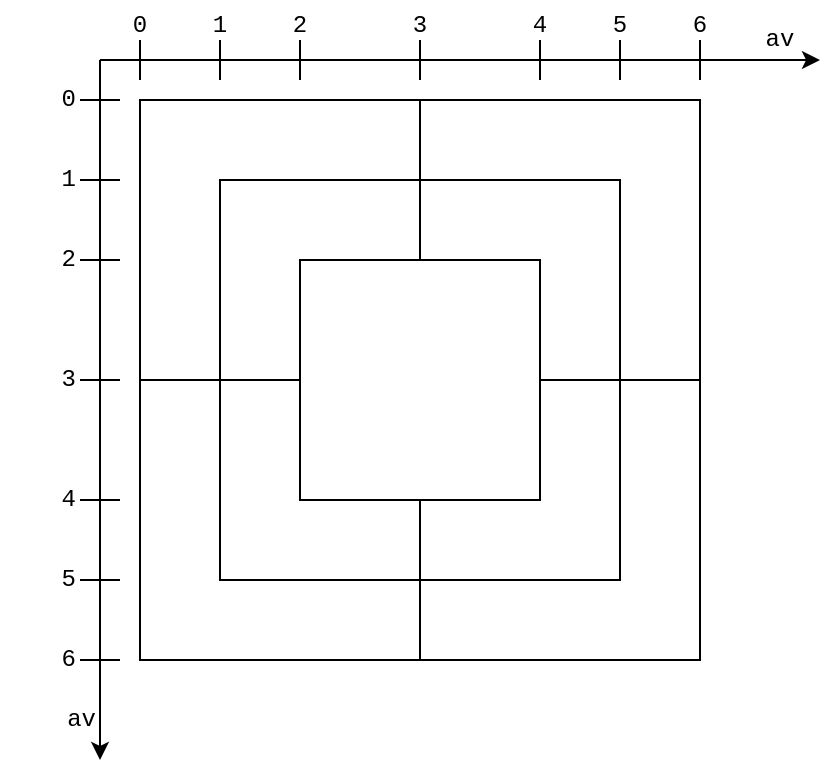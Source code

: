 <mxfile version="14.1.8" type="device"><diagram id="tfsHqX6ssO6htoZiEWo_" name="Page-1"><mxGraphModel dx="450" dy="272" grid="1" gridSize="10" guides="1" tooltips="1" connect="1" arrows="1" fold="1" page="1" pageScale="1" pageWidth="850" pageHeight="1100" math="0" shadow="0"><root><mxCell id="0"/><mxCell id="1" parent="0"/><mxCell id="H3wJhv5GGZoY_Qv-Iqlg-2" value="" style="endArrow=classic;html=1;fontFamily=Courier New;" parent="1" edge="1"><mxGeometry width="50" height="50" relative="1" as="geometry"><mxPoint x="200" y="280" as="sourcePoint"/><mxPoint x="560" y="280" as="targetPoint"/></mxGeometry></mxCell><mxCell id="H3wJhv5GGZoY_Qv-Iqlg-3" value="" style="endArrow=classic;html=1;fontFamily=Courier New;" parent="1" edge="1"><mxGeometry width="50" height="50" relative="1" as="geometry"><mxPoint x="200" y="280" as="sourcePoint"/><mxPoint x="200" y="630" as="targetPoint"/></mxGeometry></mxCell><mxCell id="H3wJhv5GGZoY_Qv-Iqlg-5" value="" style="whiteSpace=wrap;html=1;aspect=fixed;fillColor=none;fontFamily=Courier New;" parent="1" vertex="1"><mxGeometry x="220" y="300" width="280" height="280" as="geometry"/></mxCell><mxCell id="H3wJhv5GGZoY_Qv-Iqlg-6" value="" style="whiteSpace=wrap;html=1;aspect=fixed;fillColor=none;fontFamily=Courier New;" parent="1" vertex="1"><mxGeometry x="260" y="340" width="200" height="200" as="geometry"/></mxCell><mxCell id="H3wJhv5GGZoY_Qv-Iqlg-7" value="" style="whiteSpace=wrap;html=1;aspect=fixed;fillColor=none;fontFamily=Courier New;" parent="1" vertex="1"><mxGeometry x="300" y="380" width="120" height="120" as="geometry"/></mxCell><mxCell id="H3wJhv5GGZoY_Qv-Iqlg-8" value="" style="endArrow=none;html=1;exitX=0;exitY=0.5;exitDx=0;exitDy=0;entryX=0;entryY=0.5;entryDx=0;entryDy=0;fontFamily=Courier New;" parent="1" source="H3wJhv5GGZoY_Qv-Iqlg-5" target="H3wJhv5GGZoY_Qv-Iqlg-7" edge="1"><mxGeometry width="50" height="50" relative="1" as="geometry"><mxPoint x="360" y="480" as="sourcePoint"/><mxPoint x="410" y="430" as="targetPoint"/></mxGeometry></mxCell><mxCell id="H3wJhv5GGZoY_Qv-Iqlg-9" value="" style="endArrow=none;html=1;exitX=0.5;exitY=0;exitDx=0;exitDy=0;fontFamily=Courier New;" parent="1" source="H3wJhv5GGZoY_Qv-Iqlg-5" target="H3wJhv5GGZoY_Qv-Iqlg-7" edge="1"><mxGeometry width="50" height="50" relative="1" as="geometry"><mxPoint x="370" y="440" as="sourcePoint"/><mxPoint x="420" y="390" as="targetPoint"/></mxGeometry></mxCell><mxCell id="H3wJhv5GGZoY_Qv-Iqlg-10" value="" style="endArrow=none;html=1;exitX=1;exitY=0.5;exitDx=0;exitDy=0;entryX=1;entryY=0.5;entryDx=0;entryDy=0;fontFamily=Courier New;" parent="1" source="H3wJhv5GGZoY_Qv-Iqlg-5" target="H3wJhv5GGZoY_Qv-Iqlg-7" edge="1"><mxGeometry width="50" height="50" relative="1" as="geometry"><mxPoint x="370" y="440" as="sourcePoint"/><mxPoint x="420" y="390" as="targetPoint"/></mxGeometry></mxCell><mxCell id="H3wJhv5GGZoY_Qv-Iqlg-11" value="" style="endArrow=none;html=1;exitX=0.5;exitY=1;exitDx=0;exitDy=0;entryX=0.5;entryY=1;entryDx=0;entryDy=0;fontFamily=Courier New;" parent="1" source="H3wJhv5GGZoY_Qv-Iqlg-5" target="H3wJhv5GGZoY_Qv-Iqlg-7" edge="1"><mxGeometry width="50" height="50" relative="1" as="geometry"><mxPoint x="370" y="440" as="sourcePoint"/><mxPoint x="420" y="390" as="targetPoint"/></mxGeometry></mxCell><mxCell id="H3wJhv5GGZoY_Qv-Iqlg-12" value="" style="endArrow=none;html=1;fontFamily=Courier New;" parent="1" edge="1"><mxGeometry width="50" height="50" relative="1" as="geometry"><mxPoint x="220" y="290" as="sourcePoint"/><mxPoint x="220" y="270" as="targetPoint"/><Array as="points"><mxPoint x="220" y="290"/></Array></mxGeometry></mxCell><mxCell id="H3wJhv5GGZoY_Qv-Iqlg-14" value="" style="endArrow=none;html=1;fontFamily=Courier New;" parent="1" edge="1"><mxGeometry width="50" height="50" relative="1" as="geometry"><mxPoint x="260" y="290" as="sourcePoint"/><mxPoint x="260" y="270" as="targetPoint"/><Array as="points"><mxPoint x="260" y="290"/></Array></mxGeometry></mxCell><mxCell id="H3wJhv5GGZoY_Qv-Iqlg-15" value="" style="endArrow=none;html=1;fontFamily=Courier New;" parent="1" edge="1"><mxGeometry width="50" height="50" relative="1" as="geometry"><mxPoint x="300" y="290" as="sourcePoint"/><mxPoint x="300" y="270" as="targetPoint"/><Array as="points"><mxPoint x="300" y="290"/></Array></mxGeometry></mxCell><mxCell id="H3wJhv5GGZoY_Qv-Iqlg-16" value="" style="endArrow=none;html=1;fontFamily=Courier New;" parent="1" edge="1"><mxGeometry width="50" height="50" relative="1" as="geometry"><mxPoint x="360" y="290" as="sourcePoint"/><mxPoint x="360" y="270" as="targetPoint"/><Array as="points"><mxPoint x="360" y="290"/></Array></mxGeometry></mxCell><mxCell id="H3wJhv5GGZoY_Qv-Iqlg-17" value="" style="endArrow=none;html=1;fontFamily=Courier New;" parent="1" edge="1"><mxGeometry width="50" height="50" relative="1" as="geometry"><mxPoint x="420" y="290" as="sourcePoint"/><mxPoint x="420" y="270" as="targetPoint"/><Array as="points"><mxPoint x="420" y="290"/></Array></mxGeometry></mxCell><mxCell id="H3wJhv5GGZoY_Qv-Iqlg-18" value="" style="endArrow=none;html=1;fontFamily=Courier New;" parent="1" edge="1"><mxGeometry width="50" height="50" relative="1" as="geometry"><mxPoint x="460" y="290" as="sourcePoint"/><mxPoint x="460" y="270" as="targetPoint"/><Array as="points"><mxPoint x="460" y="290"/></Array></mxGeometry></mxCell><mxCell id="H3wJhv5GGZoY_Qv-Iqlg-19" value="" style="endArrow=none;html=1;fontFamily=Courier New;" parent="1" edge="1"><mxGeometry width="50" height="50" relative="1" as="geometry"><mxPoint x="500" y="290" as="sourcePoint"/><mxPoint x="500" y="270" as="targetPoint"/><Array as="points"><mxPoint x="500" y="290"/></Array></mxGeometry></mxCell><mxCell id="H3wJhv5GGZoY_Qv-Iqlg-20" value="0" style="text;html=1;strokeColor=none;fillColor=none;align=center;verticalAlign=bottom;whiteSpace=wrap;rounded=0;spacing=0;fontFamily=Courier New;" parent="1" vertex="1"><mxGeometry x="200" y="250" width="40" height="20" as="geometry"/></mxCell><mxCell id="H3wJhv5GGZoY_Qv-Iqlg-21" value="1" style="text;html=1;strokeColor=none;fillColor=none;align=center;verticalAlign=bottom;whiteSpace=wrap;rounded=0;spacing=0;fontFamily=Courier New;" parent="1" vertex="1"><mxGeometry x="240" y="250" width="40" height="20" as="geometry"/></mxCell><mxCell id="H3wJhv5GGZoY_Qv-Iqlg-22" value="2" style="text;html=1;strokeColor=none;fillColor=none;align=center;verticalAlign=bottom;whiteSpace=wrap;rounded=0;spacing=0;fontFamily=Courier New;" parent="1" vertex="1"><mxGeometry x="280" y="250" width="40" height="20" as="geometry"/></mxCell><mxCell id="H3wJhv5GGZoY_Qv-Iqlg-23" value="3" style="text;html=1;strokeColor=none;fillColor=none;align=center;verticalAlign=bottom;whiteSpace=wrap;rounded=0;spacing=0;fontFamily=Courier New;" parent="1" vertex="1"><mxGeometry x="340" y="250" width="40" height="20" as="geometry"/></mxCell><mxCell id="H3wJhv5GGZoY_Qv-Iqlg-24" value="4" style="text;html=1;strokeColor=none;fillColor=none;align=center;verticalAlign=bottom;whiteSpace=wrap;rounded=0;spacing=0;fontFamily=Courier New;" parent="1" vertex="1"><mxGeometry x="400" y="250" width="40" height="20" as="geometry"/></mxCell><mxCell id="H3wJhv5GGZoY_Qv-Iqlg-25" value="5" style="text;html=1;strokeColor=none;fillColor=none;align=center;verticalAlign=bottom;whiteSpace=wrap;rounded=0;spacing=0;fontFamily=Courier New;" parent="1" vertex="1"><mxGeometry x="440" y="250" width="40" height="20" as="geometry"/></mxCell><mxCell id="H3wJhv5GGZoY_Qv-Iqlg-26" value="6" style="text;html=1;strokeColor=none;fillColor=none;align=center;verticalAlign=bottom;whiteSpace=wrap;rounded=0;spacing=0;fontFamily=Courier New;" parent="1" vertex="1"><mxGeometry x="480" y="250" width="40" height="20" as="geometry"/></mxCell><mxCell id="H3wJhv5GGZoY_Qv-Iqlg-27" value="" style="endArrow=none;html=1;fontFamily=Courier New;" parent="1" edge="1"><mxGeometry width="50" height="50" relative="1" as="geometry"><mxPoint x="190" y="300" as="sourcePoint"/><mxPoint x="210" y="300" as="targetPoint"/></mxGeometry></mxCell><mxCell id="H3wJhv5GGZoY_Qv-Iqlg-28" value="" style="endArrow=none;html=1;fontFamily=Courier New;" parent="1" edge="1"><mxGeometry width="50" height="50" relative="1" as="geometry"><mxPoint x="190" y="340" as="sourcePoint"/><mxPoint x="210" y="340" as="targetPoint"/></mxGeometry></mxCell><mxCell id="H3wJhv5GGZoY_Qv-Iqlg-29" value="" style="endArrow=none;html=1;fontFamily=Courier New;" parent="1" edge="1"><mxGeometry width="50" height="50" relative="1" as="geometry"><mxPoint x="190" y="380" as="sourcePoint"/><mxPoint x="210" y="380" as="targetPoint"/></mxGeometry></mxCell><mxCell id="H3wJhv5GGZoY_Qv-Iqlg-30" value="" style="endArrow=none;html=1;fontFamily=Courier New;" parent="1" edge="1"><mxGeometry width="50" height="50" relative="1" as="geometry"><mxPoint x="190" y="440" as="sourcePoint"/><mxPoint x="210" y="440" as="targetPoint"/></mxGeometry></mxCell><mxCell id="H3wJhv5GGZoY_Qv-Iqlg-31" value="" style="endArrow=none;html=1;fontFamily=Courier New;" parent="1" edge="1"><mxGeometry width="50" height="50" relative="1" as="geometry"><mxPoint x="190" y="500" as="sourcePoint"/><mxPoint x="210" y="500" as="targetPoint"/></mxGeometry></mxCell><mxCell id="H3wJhv5GGZoY_Qv-Iqlg-32" value="" style="endArrow=none;html=1;fontFamily=Courier New;" parent="1" edge="1"><mxGeometry width="50" height="50" relative="1" as="geometry"><mxPoint x="190" y="540" as="sourcePoint"/><mxPoint x="210" y="540" as="targetPoint"/></mxGeometry></mxCell><mxCell id="H3wJhv5GGZoY_Qv-Iqlg-33" value="" style="endArrow=none;html=1;fontFamily=Courier New;" parent="1" edge="1"><mxGeometry width="50" height="50" relative="1" as="geometry"><mxPoint x="190" y="580" as="sourcePoint"/><mxPoint x="210" y="580" as="targetPoint"/></mxGeometry></mxCell><mxCell id="H3wJhv5GGZoY_Qv-Iqlg-34" value="0" style="text;html=1;strokeColor=none;fillColor=none;align=right;verticalAlign=middle;whiteSpace=wrap;rounded=0;spacing=2;fontFamily=Courier New;" parent="1" vertex="1"><mxGeometry x="150" y="290" width="40" height="20" as="geometry"/></mxCell><mxCell id="H3wJhv5GGZoY_Qv-Iqlg-35" value="1" style="text;html=1;strokeColor=none;fillColor=none;align=right;verticalAlign=middle;whiteSpace=wrap;rounded=0;spacing=2;fontFamily=Courier New;" parent="1" vertex="1"><mxGeometry x="150" y="330" width="40" height="20" as="geometry"/></mxCell><mxCell id="H3wJhv5GGZoY_Qv-Iqlg-36" value="2" style="text;html=1;strokeColor=none;fillColor=none;align=right;verticalAlign=middle;whiteSpace=wrap;rounded=0;spacing=2;fontFamily=Courier New;" parent="1" vertex="1"><mxGeometry x="150" y="370" width="40" height="20" as="geometry"/></mxCell><mxCell id="H3wJhv5GGZoY_Qv-Iqlg-37" value="3" style="text;html=1;strokeColor=none;fillColor=none;align=right;verticalAlign=middle;whiteSpace=wrap;rounded=0;spacing=2;fontFamily=Courier New;" parent="1" vertex="1"><mxGeometry x="150" y="430" width="40" height="20" as="geometry"/></mxCell><mxCell id="H3wJhv5GGZoY_Qv-Iqlg-38" value="4" style="text;html=1;strokeColor=none;fillColor=none;align=right;verticalAlign=middle;whiteSpace=wrap;rounded=0;spacing=2;fontFamily=Courier New;" parent="1" vertex="1"><mxGeometry x="150" y="490" width="40" height="20" as="geometry"/></mxCell><mxCell id="H3wJhv5GGZoY_Qv-Iqlg-39" value="5" style="text;html=1;strokeColor=none;fillColor=none;align=right;verticalAlign=middle;whiteSpace=wrap;rounded=0;spacing=2;fontFamily=Courier New;" parent="1" vertex="1"><mxGeometry x="150" y="530" width="40" height="20" as="geometry"/></mxCell><mxCell id="H3wJhv5GGZoY_Qv-Iqlg-40" value="6" style="text;html=1;strokeColor=none;fillColor=none;align=right;verticalAlign=middle;whiteSpace=wrap;rounded=0;spacing=2;fontFamily=Courier New;" parent="1" vertex="1"><mxGeometry x="150" y="570" width="40" height="20" as="geometry"/></mxCell><mxCell id="H3wJhv5GGZoY_Qv-Iqlg-41" value="av" style="text;html=1;strokeColor=none;fillColor=none;align=center;verticalAlign=middle;whiteSpace=wrap;rounded=0;fontFamily=Courier New;" parent="1" vertex="1"><mxGeometry x="520" y="260" width="40" height="20" as="geometry"/></mxCell><mxCell id="H3wJhv5GGZoY_Qv-Iqlg-42" value="av" style="text;html=1;strokeColor=none;fillColor=none;align=right;verticalAlign=middle;whiteSpace=wrap;rounded=0;spacing=2;fontFamily=Courier New;" parent="1" vertex="1"><mxGeometry x="160" y="600" width="40" height="20" as="geometry"/></mxCell></root></mxGraphModel></diagram></mxfile>